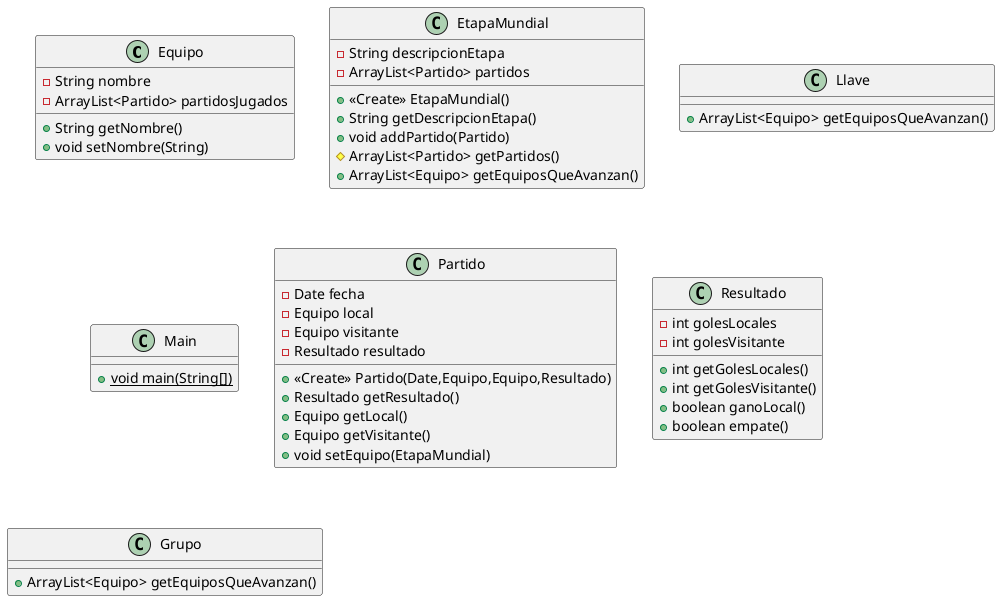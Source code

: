 @startuml
class Equipo {
- String nombre
- ArrayList<Partido> partidosJugados
+ String getNombre()
+ void setNombre(String)
}
class EtapaMundial {
- String descripcionEtapa
- ArrayList<Partido> partidos
+ <<Create>> EtapaMundial()
+ String getDescripcionEtapa()
+ void addPartido(Partido)
# ArrayList<Partido> getPartidos()
+ ArrayList<Equipo> getEquiposQueAvanzan()
}
class Llave {
+ ArrayList<Equipo> getEquiposQueAvanzan()
}
class Main {
+ {static} void main(String[])
}
class Partido {
- Date fecha
- Equipo local
- Equipo visitante
- Resultado resultado
+ <<Create>> Partido(Date,Equipo,Equipo,Resultado)
+ Resultado getResultado()
+ Equipo getLocal()
+ Equipo getVisitante()
+ void setEquipo(EtapaMundial)
}
class Resultado {
- int golesLocales
- int golesVisitante
+ int getGolesLocales()
+ int getGolesVisitante()
+ boolean ganoLocal()
+ boolean empate()
}
class Grupo {
+ ArrayList<Equipo> getEquiposQueAvanzan()
}
@enduml